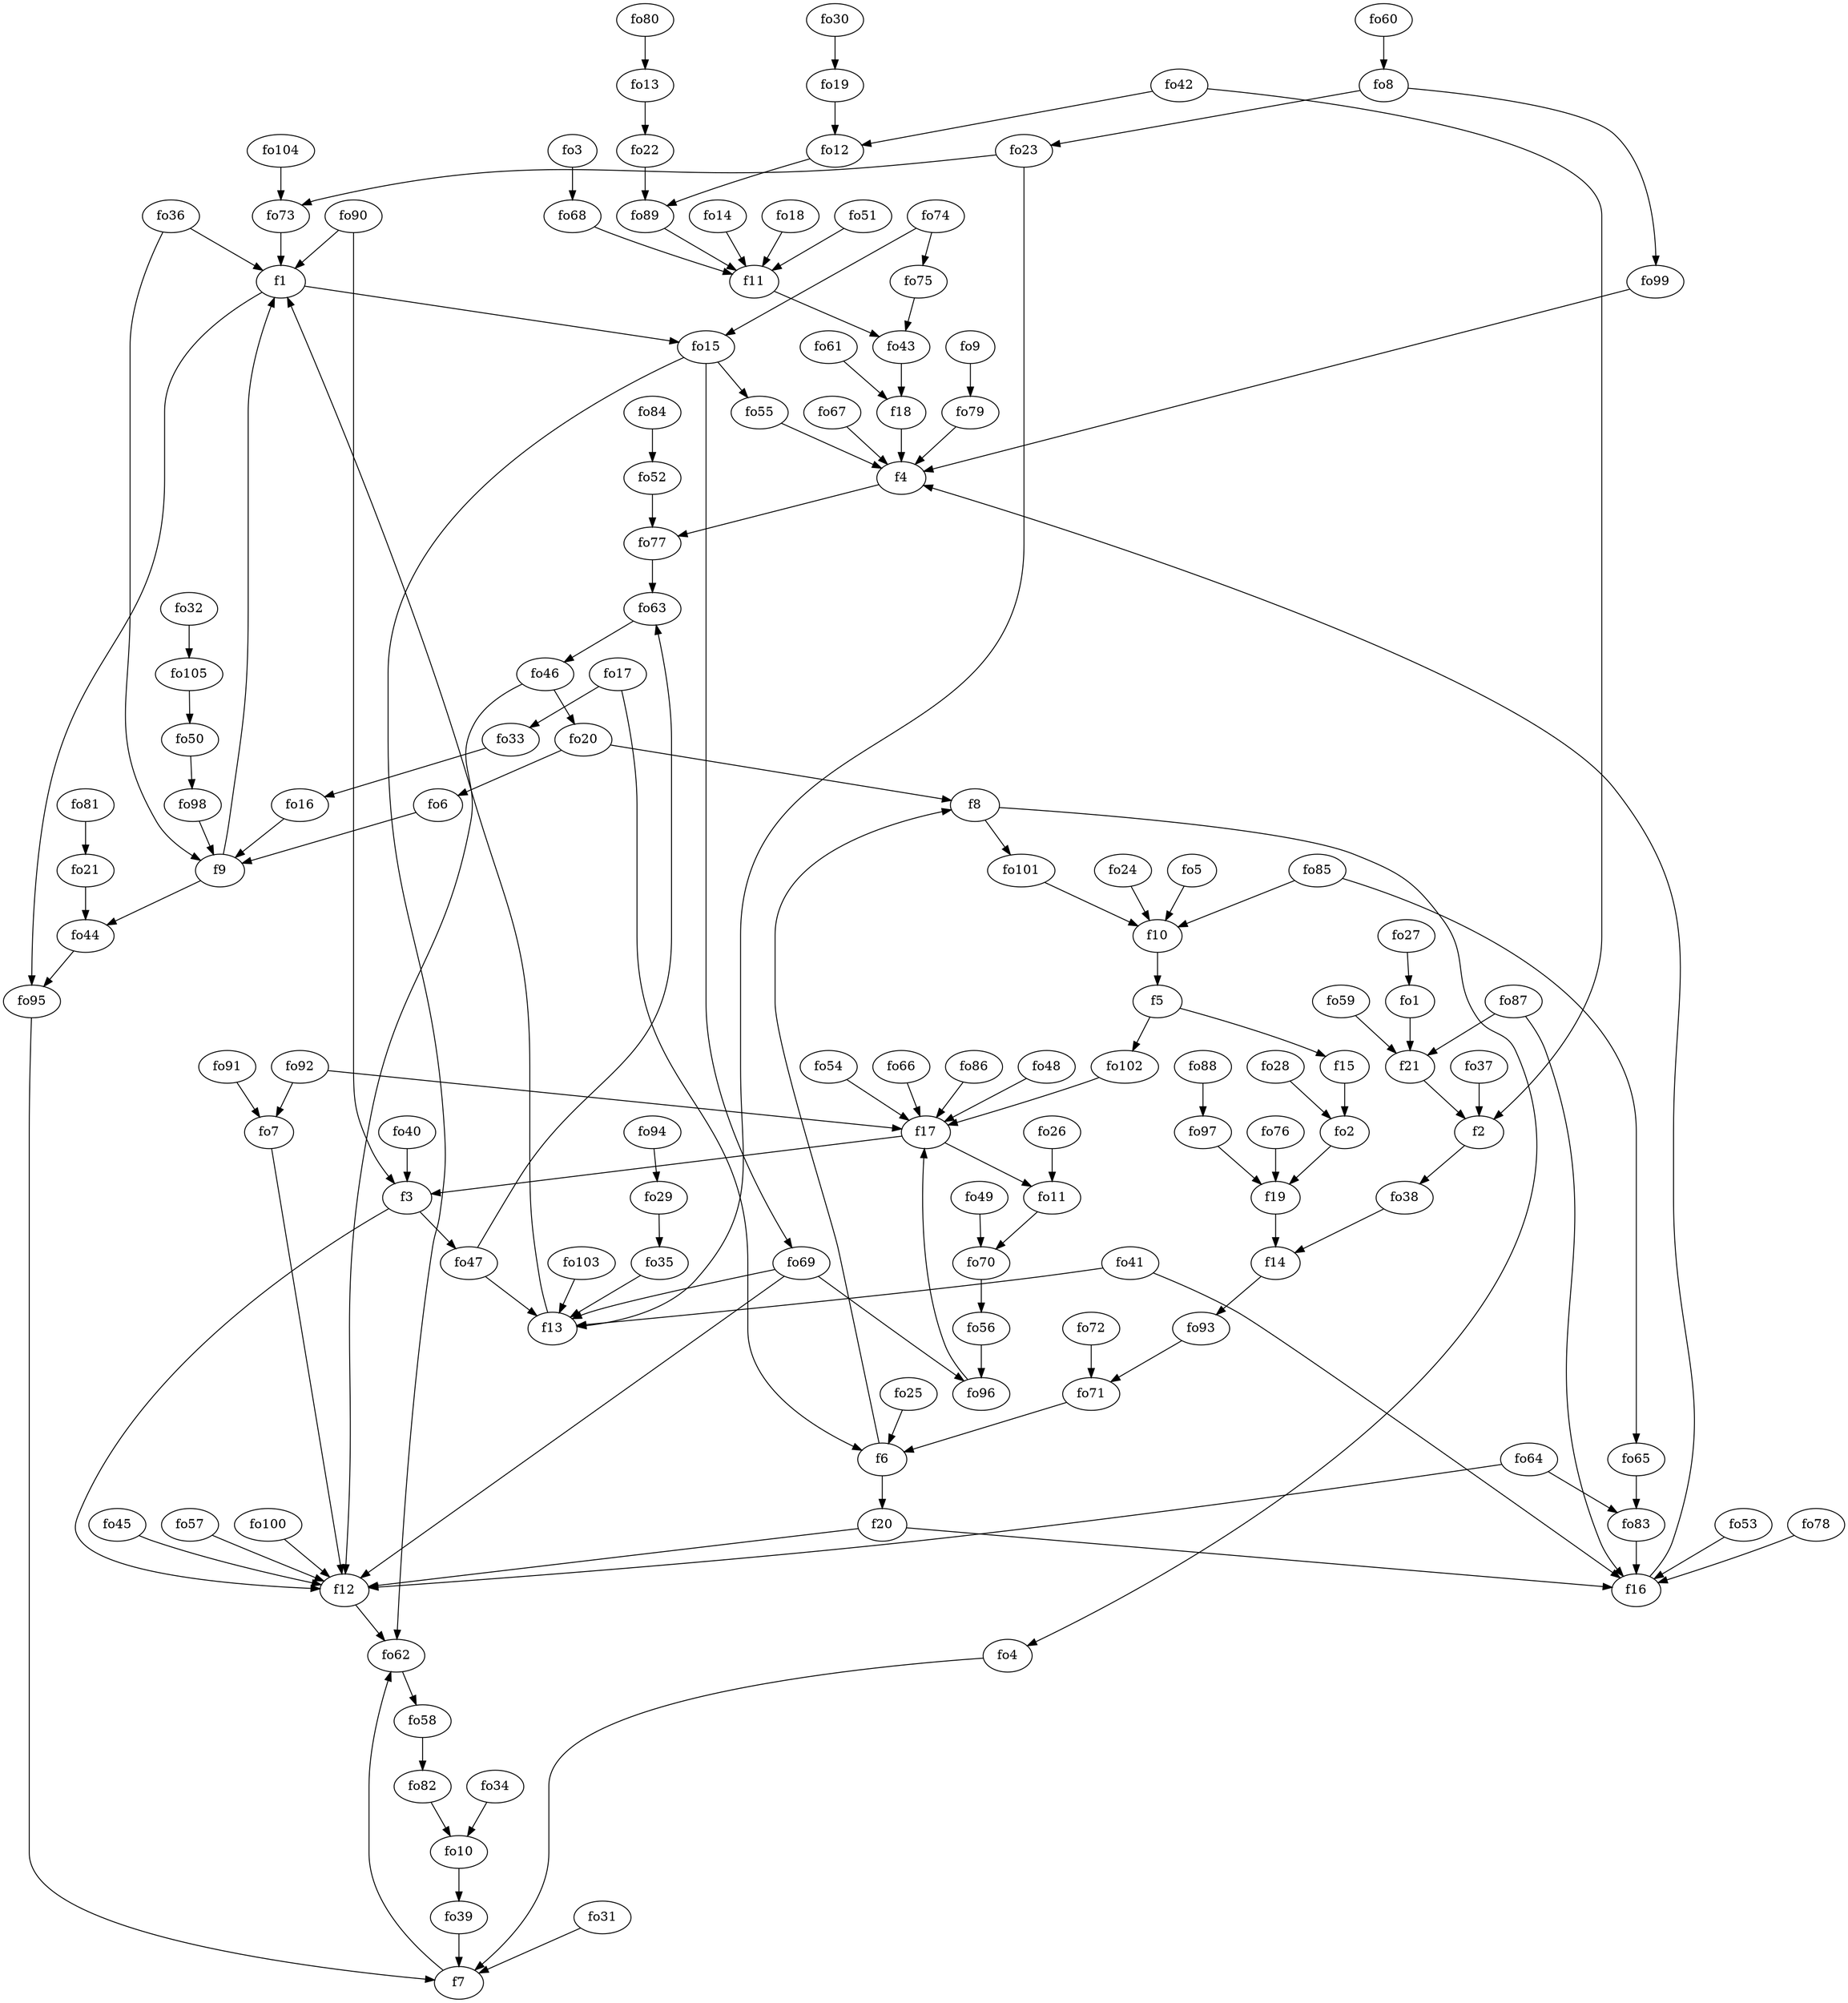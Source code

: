 strict digraph  {
f1;
f2;
f3;
f4;
f5;
f6;
f7;
f8;
f9;
f10;
f11;
f12;
f13;
f14;
f15;
f16;
f17;
f18;
f19;
f20;
f21;
fo1;
fo2;
fo3;
fo4;
fo5;
fo6;
fo7;
fo8;
fo9;
fo10;
fo11;
fo12;
fo13;
fo14;
fo15;
fo16;
fo17;
fo18;
fo19;
fo20;
fo21;
fo22;
fo23;
fo24;
fo25;
fo26;
fo27;
fo28;
fo29;
fo30;
fo31;
fo32;
fo33;
fo34;
fo35;
fo36;
fo37;
fo38;
fo39;
fo40;
fo41;
fo42;
fo43;
fo44;
fo45;
fo46;
fo47;
fo48;
fo49;
fo50;
fo51;
fo52;
fo53;
fo54;
fo55;
fo56;
fo57;
fo58;
fo59;
fo60;
fo61;
fo62;
fo63;
fo64;
fo65;
fo66;
fo67;
fo68;
fo69;
fo70;
fo71;
fo72;
fo73;
fo74;
fo75;
fo76;
fo77;
fo78;
fo79;
fo80;
fo81;
fo82;
fo83;
fo84;
fo85;
fo86;
fo87;
fo88;
fo89;
fo90;
fo91;
fo92;
fo93;
fo94;
fo95;
fo96;
fo97;
fo98;
fo99;
fo100;
fo101;
fo102;
fo103;
fo104;
fo105;
f1 -> fo95  [weight=2];
f1 -> fo15  [weight=2];
f2 -> fo38  [weight=2];
f3 -> fo47  [weight=2];
f3 -> f12  [weight=2];
f4 -> fo77  [weight=2];
f5 -> fo102  [weight=2];
f5 -> f15  [weight=2];
f6 -> f8  [weight=2];
f6 -> f20  [weight=2];
f7 -> fo62  [weight=2];
f8 -> fo4  [weight=2];
f8 -> fo101  [weight=2];
f9 -> fo44  [weight=2];
f9 -> f1  [weight=2];
f10 -> f5  [weight=2];
f11 -> fo43  [weight=2];
f12 -> fo62  [weight=2];
f13 -> f1  [weight=2];
f14 -> fo93  [weight=2];
f15 -> fo2  [weight=2];
f16 -> f4  [weight=2];
f17 -> f3  [weight=2];
f17 -> fo11  [weight=2];
f18 -> f4  [weight=2];
f19 -> f14  [weight=2];
f20 -> f16  [weight=2];
f20 -> f12  [weight=2];
f21 -> f2  [weight=2];
fo1 -> f21  [weight=2];
fo2 -> f19  [weight=2];
fo3 -> fo68  [weight=2];
fo4 -> f7  [weight=2];
fo5 -> f10  [weight=2];
fo6 -> f9  [weight=2];
fo7 -> f12  [weight=2];
fo8 -> fo99  [weight=2];
fo8 -> fo23  [weight=2];
fo9 -> fo79  [weight=2];
fo10 -> fo39  [weight=2];
fo11 -> fo70  [weight=2];
fo12 -> fo89  [weight=2];
fo13 -> fo22  [weight=2];
fo14 -> f11  [weight=2];
fo15 -> fo62  [weight=2];
fo15 -> fo55  [weight=2];
fo15 -> fo69  [weight=2];
fo16 -> f9  [weight=2];
fo17 -> fo33  [weight=2];
fo17 -> f6  [weight=2];
fo18 -> f11  [weight=2];
fo19 -> fo12  [weight=2];
fo20 -> fo6  [weight=2];
fo20 -> f8  [weight=2];
fo21 -> fo44  [weight=2];
fo22 -> fo89  [weight=2];
fo23 -> fo73  [weight=2];
fo23 -> f13  [weight=2];
fo24 -> f10  [weight=2];
fo25 -> f6  [weight=2];
fo26 -> fo11  [weight=2];
fo27 -> fo1  [weight=2];
fo28 -> fo2  [weight=2];
fo29 -> fo35  [weight=2];
fo30 -> fo19  [weight=2];
fo31 -> f7  [weight=2];
fo32 -> fo105  [weight=2];
fo33 -> fo16  [weight=2];
fo34 -> fo10  [weight=2];
fo35 -> f13  [weight=2];
fo36 -> f1  [weight=2];
fo36 -> f9  [weight=2];
fo37 -> f2  [weight=2];
fo38 -> f14  [weight=2];
fo39 -> f7  [weight=2];
fo40 -> f3  [weight=2];
fo41 -> f13  [weight=2];
fo41 -> f16  [weight=2];
fo42 -> f2  [weight=2];
fo42 -> fo12  [weight=2];
fo43 -> f18  [weight=2];
fo44 -> fo95  [weight=2];
fo45 -> f12  [weight=2];
fo46 -> fo20  [weight=2];
fo46 -> f12  [weight=2];
fo47 -> f13  [weight=2];
fo47 -> fo63  [weight=2];
fo48 -> f17  [weight=2];
fo49 -> fo70  [weight=2];
fo50 -> fo98  [weight=2];
fo51 -> f11  [weight=2];
fo52 -> fo77  [weight=2];
fo53 -> f16  [weight=2];
fo54 -> f17  [weight=2];
fo55 -> f4  [weight=2];
fo56 -> fo96  [weight=2];
fo57 -> f12  [weight=2];
fo58 -> fo82  [weight=2];
fo59 -> f21  [weight=2];
fo60 -> fo8  [weight=2];
fo61 -> f18  [weight=2];
fo62 -> fo58  [weight=2];
fo63 -> fo46  [weight=2];
fo64 -> fo83  [weight=2];
fo64 -> f12  [weight=2];
fo65 -> fo83  [weight=2];
fo66 -> f17  [weight=2];
fo67 -> f4  [weight=2];
fo68 -> f11  [weight=2];
fo69 -> f13  [weight=2];
fo69 -> f12  [weight=2];
fo69 -> fo96  [weight=2];
fo70 -> fo56  [weight=2];
fo71 -> f6  [weight=2];
fo72 -> fo71  [weight=2];
fo73 -> f1  [weight=2];
fo74 -> fo15  [weight=2];
fo74 -> fo75  [weight=2];
fo75 -> fo43  [weight=2];
fo76 -> f19  [weight=2];
fo77 -> fo63  [weight=2];
fo78 -> f16  [weight=2];
fo79 -> f4  [weight=2];
fo80 -> fo13  [weight=2];
fo81 -> fo21  [weight=2];
fo82 -> fo10  [weight=2];
fo83 -> f16  [weight=2];
fo84 -> fo52  [weight=2];
fo85 -> fo65  [weight=2];
fo85 -> f10  [weight=2];
fo86 -> f17  [weight=2];
fo87 -> f21  [weight=2];
fo87 -> f16  [weight=2];
fo88 -> fo97  [weight=2];
fo89 -> f11  [weight=2];
fo90 -> f3  [weight=2];
fo90 -> f1  [weight=2];
fo91 -> fo7  [weight=2];
fo92 -> f17  [weight=2];
fo92 -> fo7  [weight=2];
fo93 -> fo71  [weight=2];
fo94 -> fo29  [weight=2];
fo95 -> f7  [weight=2];
fo96 -> f17  [weight=2];
fo97 -> f19  [weight=2];
fo98 -> f9  [weight=2];
fo99 -> f4  [weight=2];
fo100 -> f12  [weight=2];
fo101 -> f10  [weight=2];
fo102 -> f17  [weight=2];
fo103 -> f13  [weight=2];
fo104 -> fo73  [weight=2];
fo105 -> fo50  [weight=2];
}
